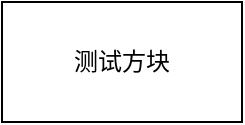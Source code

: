 <mxfile version="15.6.5" type="github"><diagram id="Xpdo446xeNEyikhnvSWz" name="Page-1"><mxGraphModel dx="1298" dy="713" grid="1" gridSize="10" guides="1" tooltips="1" connect="1" arrows="1" fold="1" page="1" pageScale="1" pageWidth="827" pageHeight="1169" math="0" shadow="0"><root><mxCell id="0"/><mxCell id="1" parent="0"/><mxCell id="z6Bt9JJuSTV12_Zip-kH-1" value="测试方块" style="rounded=0;whiteSpace=wrap;html=1;" parent="1" vertex="1"><mxGeometry x="190" y="230" width="120" height="60" as="geometry"/></mxCell></root></mxGraphModel></diagram></mxfile>